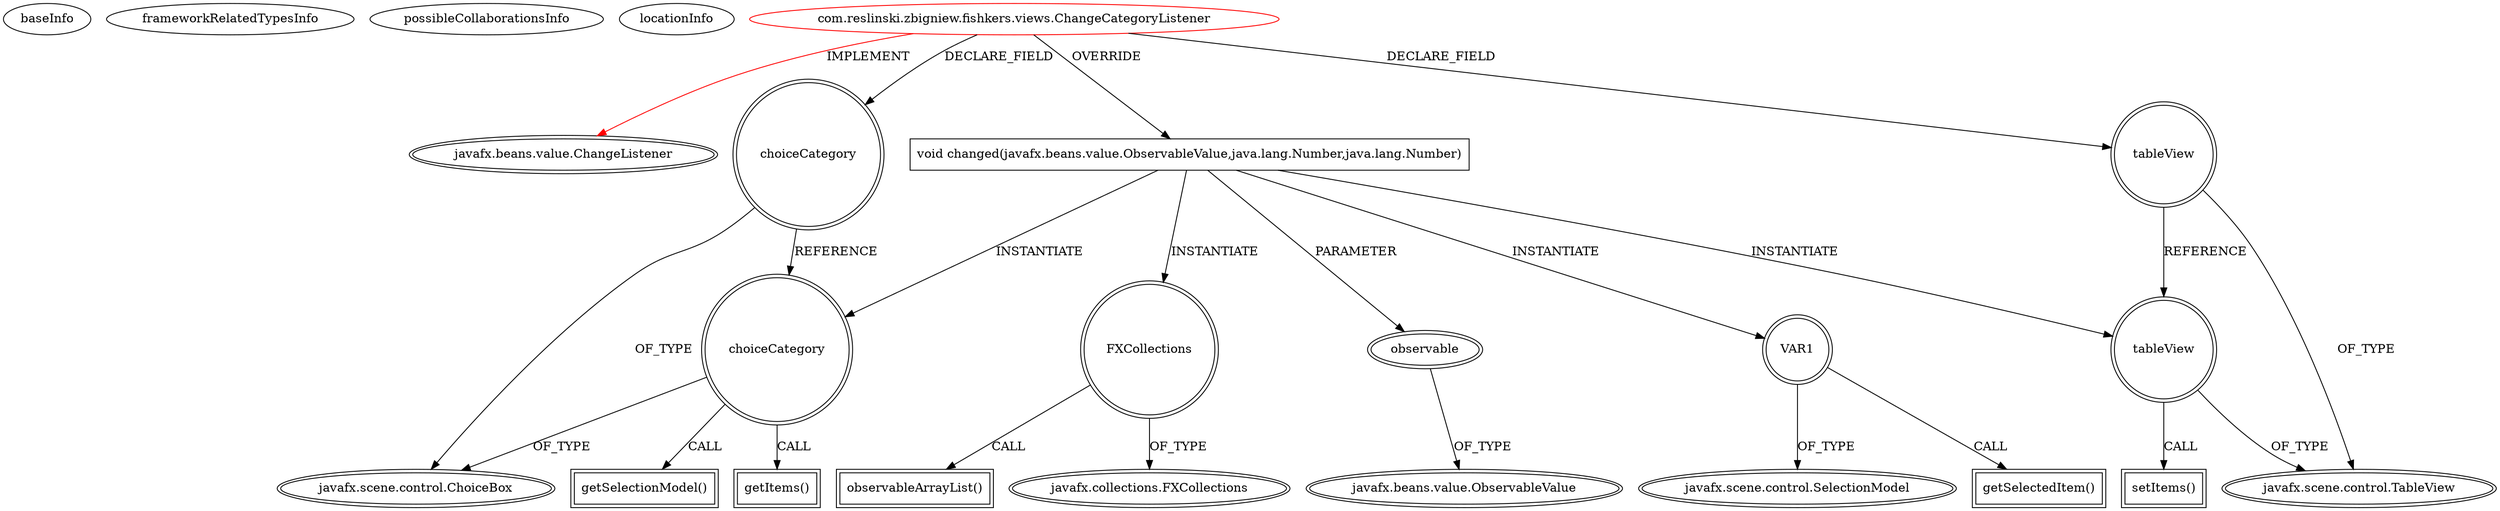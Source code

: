 digraph {
baseInfo[graphId=4027,category="extension_graph",isAnonymous=false,possibleRelation=false]
frameworkRelatedTypesInfo[0="javafx.beans.value.ChangeListener"]
possibleCollaborationsInfo[]
locationInfo[projectName="regisik-Fishkers",filePath="/regisik-Fishkers/Fishkers-master/src/com/reslinski/zbigniew/fishkers/views/ChangeCategoryListener.java",contextSignature="ChangeCategoryListener",graphId="4027"]
0[label="com.reslinski.zbigniew.fishkers.views.ChangeCategoryListener",vertexType="ROOT_CLIENT_CLASS_DECLARATION",isFrameworkType=false,color=red]
1[label="javafx.beans.value.ChangeListener",vertexType="FRAMEWORK_INTERFACE_TYPE",isFrameworkType=true,peripheries=2]
2[label="choiceCategory",vertexType="FIELD_DECLARATION",isFrameworkType=true,peripheries=2,shape=circle]
3[label="javafx.scene.control.ChoiceBox",vertexType="FRAMEWORK_CLASS_TYPE",isFrameworkType=true,peripheries=2]
4[label="tableView",vertexType="FIELD_DECLARATION",isFrameworkType=true,peripheries=2,shape=circle]
5[label="javafx.scene.control.TableView",vertexType="FRAMEWORK_CLASS_TYPE",isFrameworkType=true,peripheries=2]
6[label="void changed(javafx.beans.value.ObservableValue,java.lang.Number,java.lang.Number)",vertexType="OVERRIDING_METHOD_DECLARATION",isFrameworkType=false,shape=box]
7[label="observable",vertexType="PARAMETER_DECLARATION",isFrameworkType=true,peripheries=2]
8[label="javafx.beans.value.ObservableValue",vertexType="FRAMEWORK_INTERFACE_TYPE",isFrameworkType=true,peripheries=2]
9[label="choiceCategory",vertexType="VARIABLE_EXPRESION",isFrameworkType=true,peripheries=2,shape=circle]
10[label="getItems()",vertexType="INSIDE_CALL",isFrameworkType=true,peripheries=2,shape=box]
12[label="VAR1",vertexType="VARIABLE_EXPRESION",isFrameworkType=true,peripheries=2,shape=circle]
14[label="javafx.scene.control.SelectionModel",vertexType="FRAMEWORK_CLASS_TYPE",isFrameworkType=true,peripheries=2]
13[label="getSelectedItem()",vertexType="INSIDE_CALL",isFrameworkType=true,peripheries=2,shape=box]
16[label="getSelectionModel()",vertexType="INSIDE_CALL",isFrameworkType=true,peripheries=2,shape=box]
17[label="FXCollections",vertexType="VARIABLE_EXPRESION",isFrameworkType=true,peripheries=2,shape=circle]
19[label="javafx.collections.FXCollections",vertexType="FRAMEWORK_CLASS_TYPE",isFrameworkType=true,peripheries=2]
18[label="observableArrayList()",vertexType="INSIDE_CALL",isFrameworkType=true,peripheries=2,shape=box]
20[label="tableView",vertexType="VARIABLE_EXPRESION",isFrameworkType=true,peripheries=2,shape=circle]
21[label="setItems()",vertexType="INSIDE_CALL",isFrameworkType=true,peripheries=2,shape=box]
0->1[label="IMPLEMENT",color=red]
0->2[label="DECLARE_FIELD"]
2->3[label="OF_TYPE"]
0->4[label="DECLARE_FIELD"]
4->5[label="OF_TYPE"]
0->6[label="OVERRIDE"]
7->8[label="OF_TYPE"]
6->7[label="PARAMETER"]
6->9[label="INSTANTIATE"]
2->9[label="REFERENCE"]
9->3[label="OF_TYPE"]
9->10[label="CALL"]
6->12[label="INSTANTIATE"]
12->14[label="OF_TYPE"]
12->13[label="CALL"]
9->16[label="CALL"]
6->17[label="INSTANTIATE"]
17->19[label="OF_TYPE"]
17->18[label="CALL"]
6->20[label="INSTANTIATE"]
4->20[label="REFERENCE"]
20->5[label="OF_TYPE"]
20->21[label="CALL"]
}

